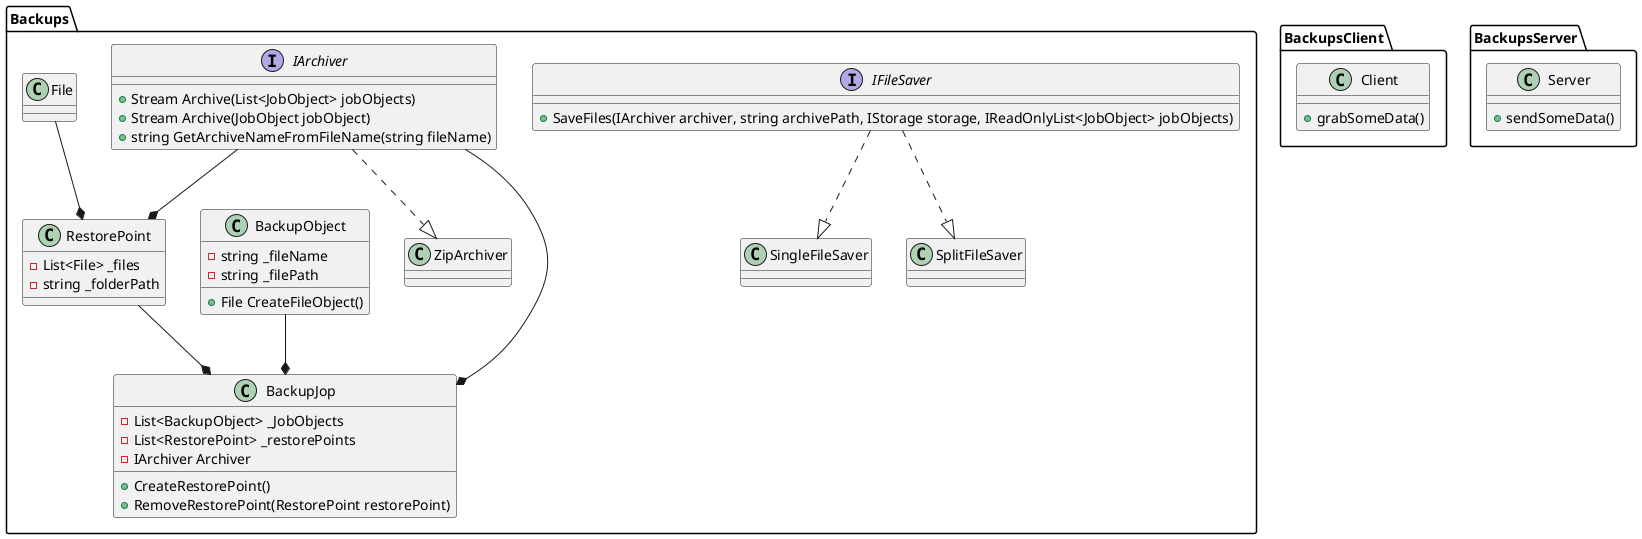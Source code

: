 ﻿@startuml

interface Backups.IFileSaver
{
    +SaveFiles(IArchiver archiver, string archivePath, IStorage storage, IReadOnlyList<JobObject> jobObjects)
}

interface Backups.IArchiver
{
    +Stream Archive(List<JobObject> jobObjects)
    +Stream Archive(JobObject jobObject)
    +string GetArchiveNameFromFileName(string fileName)
}

class Backups.ZipArchiver
{
}

class Backups.RestorePoint
{
    -List<File> _files
    -string _folderPath
}

class Backups.BackupObject
{
    -string _fileName
    -string _filePath
    +File CreateFileObject()
}

class Backups.BackupJop
{
    -List<BackupObject> _JobObjects
    -List<RestorePoint> _restorePoints
    -IArchiver Archiver
    
    +CreateRestorePoint()
    +RemoveRestorePoint(RestorePoint restorePoint)
}

class BackupsClient.Client
{
    +grabSomeData()
}

class BackupsServer.Server
{
    +sendSomeData()
}

Backups.IArchiver ..|> Backups.ZipArchiver
Backups.IFileSaver ..|> Backups.SingleFileSaver
Backups.IFileSaver ..|> Backups.SplitFileSaver

Backups.IArchiver --* Backups.RestorePoint
Backups.IArchiver --* Backups.BackupJop
Backups.BackupObject --* Backups.BackupJop
Backups.RestorePoint --* Backups.BackupJop
Backups.File --* Backups.RestorePoint

@enduml